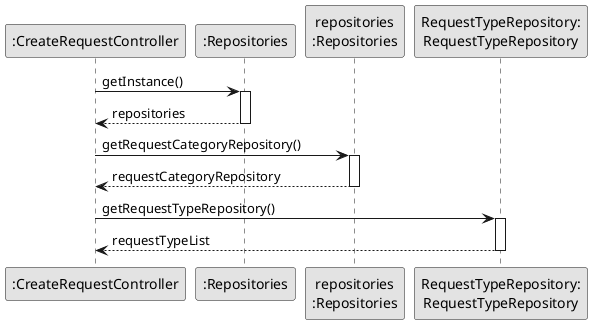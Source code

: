 @startuml
skinparam monochrome true
skinparam packageStyle rectangle
skinparam shadowing false


participant ":CreateRequestController" as CTRL
participant ":Repositories" as Rep
participant "repositories\n:Repositories" as PLAT
participant "RequestTypeRepository:\nRequestTypeRepository" as TaskCategoryRepository


CTRL -> Rep : getInstance()
                activate Rep

                    Rep --> CTRL: repositories
                deactivate Rep

                CTRL -> PLAT : getRequestCategoryRepository()
                activate PLAT

                    PLAT --> CTRL: requestCategoryRepository
                deactivate PLAT

                CTRL -> TaskCategoryRepository : getRequestTypeRepository()
                activate TaskCategoryRepository

                    TaskCategoryRepository --> CTRL : requestTypeList
                deactivate TaskCategoryRepository


@enduml